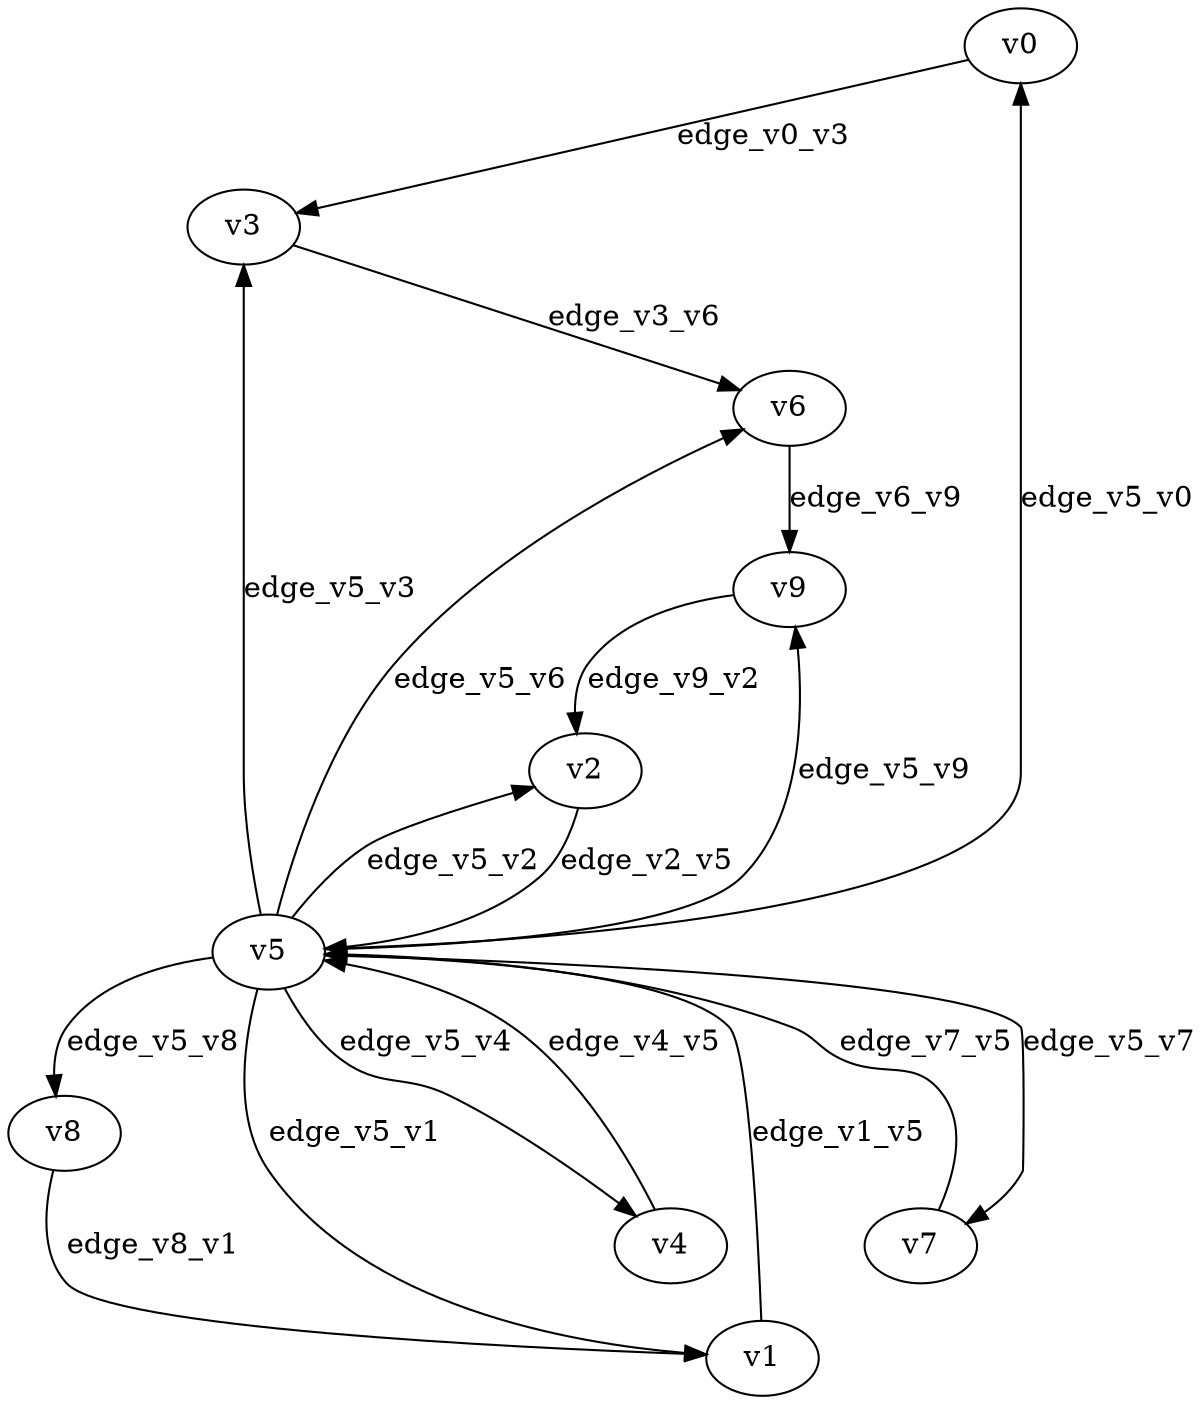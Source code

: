 digraph test009 {
    // Discounted game test case
    // Vertex properties: name [player=X]
    // Edge properties: [weight=Y, discount=Z]

    v0 [name="v0", player=0];
    v1 [name="v1", player=1];
    v2 [name="v2", player=0];
    v3 [name="v3", player=1];
    v4 [name="v4", player=0];
    v5 [name="v5", player=0];
    v6 [name="v6", player=0];
    v7 [name="v7", player=1];
    v8 [name="v8", player=0];
    v9 [name="v9", player=1];

    v5 -> v0 [label="edge_v5_v0", weight=2.61, discount=0.120];
    v5 -> v1 [label="edge_v5_v1", weight=5.70, discount=0.120];
    v1 -> v5 [label="edge_v1_v5", weight=7.86, discount=0.120];
    v5 -> v2 [label="edge_v5_v2", weight=-4.38, discount=0.120];
    v5 -> v3 [label="edge_v5_v3", weight=6.57, discount=0.120];
    v5 -> v4 [label="edge_v5_v4", weight=-4.30, discount=0.120];
    v4 -> v5 [label="edge_v4_v5", weight=-5.14, discount=0.120];
    v5 -> v6 [label="edge_v5_v6", weight=-4.10, discount=0.120];
    v5 -> v7 [label="edge_v5_v7", weight=-2.35, discount=0.120];
    v7 -> v5 [label="edge_v7_v5", weight=0.12, discount=0.120];
    v5 -> v8 [label="edge_v5_v8", weight=7.13, discount=0.120];
    v5 -> v9 [label="edge_v5_v9", weight=4.47, discount=0.120];
    v0 -> v3 [label="edge_v0_v3", weight=-0.76, discount=0.120];
    v2 -> v5 [label="edge_v2_v5", weight=-1.39, discount=0.120];
    v3 -> v6 [label="edge_v3_v6", weight=-1.53, discount=0.120];
    v6 -> v9 [label="edge_v6_v9", weight=6.73, discount=0.120];
    v8 -> v1 [label="edge_v8_v1", weight=0.84, discount=0.120];
    v9 -> v2 [label="edge_v9_v2", weight=2.55, discount=0.120];
}
